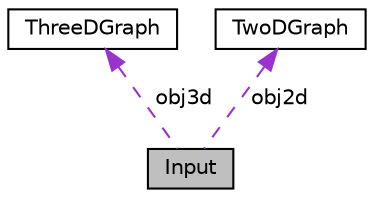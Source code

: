 digraph "Input"
{
  edge [fontname="Helvetica",fontsize="10",labelfontname="Helvetica",labelfontsize="10"];
  node [fontname="Helvetica",fontsize="10",shape=record];
  Node1 [label="Input",height=0.2,width=0.4,color="black", fillcolor="grey75", style="filled", fontcolor="black"];
  Node2 -> Node1 [dir="back",color="darkorchid3",fontsize="10",style="dashed",label=" obj3d" ,fontname="Helvetica"];
  Node2 [label="ThreeDGraph",height=0.2,width=0.4,color="black", fillcolor="white", style="filled",URL="$classThreeDGraph.html",tooltip="3D behaviour class. "];
  Node3 -> Node1 [dir="back",color="darkorchid3",fontsize="10",style="dashed",label=" obj2d" ,fontname="Helvetica"];
  Node3 [label="TwoDGraph",height=0.2,width=0.4,color="black", fillcolor="white", style="filled",URL="$classTwoDGraph.html",tooltip="2D behaviour class. "];
}

